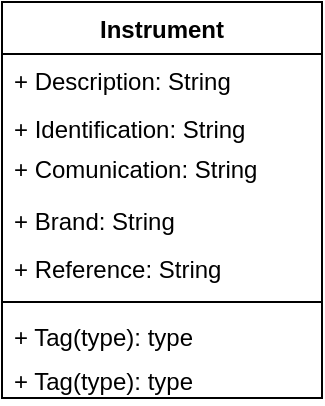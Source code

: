 <mxfile version="14.9.2" type="github">
  <diagram id="QrejjnTh_9jLy7qF19nj" name="Page-1">
    <mxGraphModel dx="1038" dy="489" grid="1" gridSize="10" guides="1" tooltips="1" connect="1" arrows="1" fold="1" page="1" pageScale="1" pageWidth="850" pageHeight="1100" math="0" shadow="0">
      <root>
        <mxCell id="0" />
        <mxCell id="1" parent="0" />
        <mxCell id="iA9VT81kZiWNV78s8HBr-1" value="Instrument" style="swimlane;fontStyle=1;align=center;verticalAlign=top;childLayout=stackLayout;horizontal=1;startSize=26;horizontalStack=0;resizeParent=1;resizeParentMax=0;resizeLast=0;collapsible=1;marginBottom=0;" vertex="1" parent="1">
          <mxGeometry x="310" y="90" width="160" height="198" as="geometry" />
        </mxCell>
        <mxCell id="iA9VT81kZiWNV78s8HBr-2" value="+ Description: String&#xa;" style="text;strokeColor=none;fillColor=none;align=left;verticalAlign=top;spacingLeft=4;spacingRight=4;overflow=hidden;rotatable=0;points=[[0,0.5],[1,0.5]];portConstraint=eastwest;" vertex="1" parent="iA9VT81kZiWNV78s8HBr-1">
          <mxGeometry y="26" width="160" height="94" as="geometry" />
        </mxCell>
        <mxCell id="iA9VT81kZiWNV78s8HBr-8" value="+ Reference: String&#xa;" style="text;strokeColor=none;fillColor=none;align=left;verticalAlign=top;spacingLeft=4;spacingRight=4;overflow=hidden;rotatable=0;points=[[0,0.5],[1,0.5]];portConstraint=eastwest;" vertex="1" parent="iA9VT81kZiWNV78s8HBr-1">
          <mxGeometry y="120" width="160" height="26" as="geometry" />
        </mxCell>
        <mxCell id="iA9VT81kZiWNV78s8HBr-3" value="" style="line;strokeWidth=1;fillColor=none;align=left;verticalAlign=middle;spacingTop=-1;spacingLeft=3;spacingRight=3;rotatable=0;labelPosition=right;points=[];portConstraint=eastwest;" vertex="1" parent="iA9VT81kZiWNV78s8HBr-1">
          <mxGeometry y="146" width="160" height="8" as="geometry" />
        </mxCell>
        <mxCell id="iA9VT81kZiWNV78s8HBr-4" value="+ Tag(type): type" style="text;strokeColor=none;fillColor=none;align=left;verticalAlign=top;spacingLeft=4;spacingRight=4;overflow=hidden;rotatable=0;points=[[0,0.5],[1,0.5]];portConstraint=eastwest;" vertex="1" parent="iA9VT81kZiWNV78s8HBr-1">
          <mxGeometry y="154" width="160" height="22" as="geometry" />
        </mxCell>
        <mxCell id="iA9VT81kZiWNV78s8HBr-9" value="+ Tag(type): type" style="text;strokeColor=none;fillColor=none;align=left;verticalAlign=top;spacingLeft=4;spacingRight=4;overflow=hidden;rotatable=0;points=[[0,0.5],[1,0.5]];portConstraint=eastwest;" vertex="1" parent="iA9VT81kZiWNV78s8HBr-1">
          <mxGeometry y="176" width="160" height="22" as="geometry" />
        </mxCell>
        <mxCell id="iA9VT81kZiWNV78s8HBr-5" value="+ Identification: String&#xa;" style="text;strokeColor=none;fillColor=none;align=left;verticalAlign=top;spacingLeft=4;spacingRight=4;overflow=hidden;rotatable=0;points=[[0,0.5],[1,0.5]];portConstraint=eastwest;" vertex="1" parent="1">
          <mxGeometry x="310" y="140" width="160" height="26" as="geometry" />
        </mxCell>
        <mxCell id="iA9VT81kZiWNV78s8HBr-6" value="+ Comunication: String&#xa;" style="text;strokeColor=none;fillColor=none;align=left;verticalAlign=top;spacingLeft=4;spacingRight=4;overflow=hidden;rotatable=0;points=[[0,0.5],[1,0.5]];portConstraint=eastwest;" vertex="1" parent="1">
          <mxGeometry x="310" y="160" width="160" height="26" as="geometry" />
        </mxCell>
        <mxCell id="iA9VT81kZiWNV78s8HBr-7" value="+ Brand: String&#xa;" style="text;strokeColor=none;fillColor=none;align=left;verticalAlign=top;spacingLeft=4;spacingRight=4;overflow=hidden;rotatable=0;points=[[0,0.5],[1,0.5]];portConstraint=eastwest;" vertex="1" parent="1">
          <mxGeometry x="310" y="186" width="160" height="26" as="geometry" />
        </mxCell>
      </root>
    </mxGraphModel>
  </diagram>
</mxfile>
